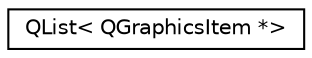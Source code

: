 digraph "类继承关系图"
{
  edge [fontname="Helvetica",fontsize="10",labelfontname="Helvetica",labelfontsize="10"];
  node [fontname="Helvetica",fontsize="10",shape=record];
  rankdir="LR";
  Node0 [label="QList\< QGraphicsItem *\>",height=0.2,width=0.4,color="black", fillcolor="white", style="filled",URL="$class_q_list.html"];
}
